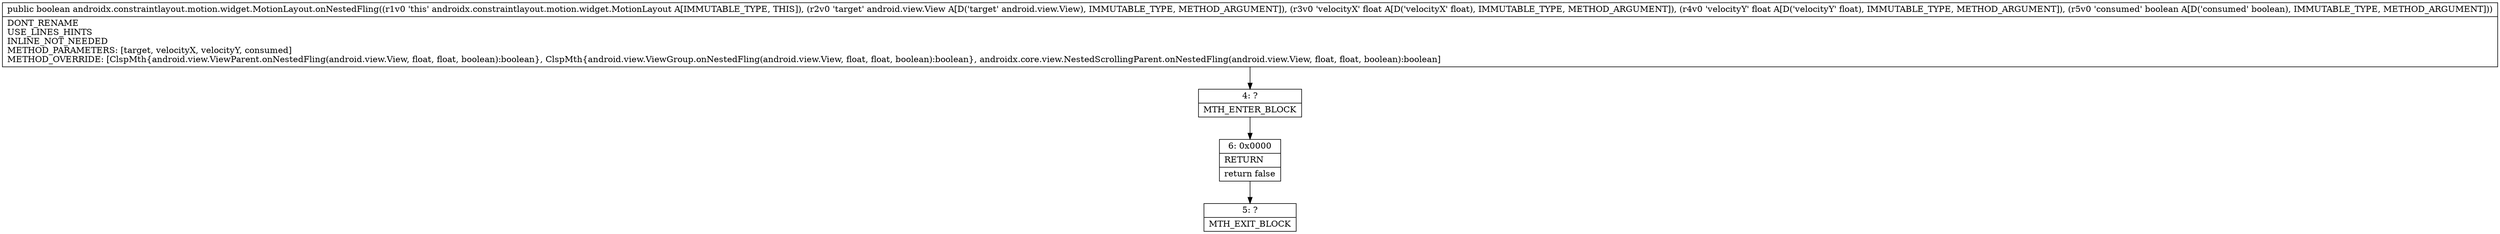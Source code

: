 digraph "CFG forandroidx.constraintlayout.motion.widget.MotionLayout.onNestedFling(Landroid\/view\/View;FFZ)Z" {
Node_4 [shape=record,label="{4\:\ ?|MTH_ENTER_BLOCK\l}"];
Node_6 [shape=record,label="{6\:\ 0x0000|RETURN\l|return false\l}"];
Node_5 [shape=record,label="{5\:\ ?|MTH_EXIT_BLOCK\l}"];
MethodNode[shape=record,label="{public boolean androidx.constraintlayout.motion.widget.MotionLayout.onNestedFling((r1v0 'this' androidx.constraintlayout.motion.widget.MotionLayout A[IMMUTABLE_TYPE, THIS]), (r2v0 'target' android.view.View A[D('target' android.view.View), IMMUTABLE_TYPE, METHOD_ARGUMENT]), (r3v0 'velocityX' float A[D('velocityX' float), IMMUTABLE_TYPE, METHOD_ARGUMENT]), (r4v0 'velocityY' float A[D('velocityY' float), IMMUTABLE_TYPE, METHOD_ARGUMENT]), (r5v0 'consumed' boolean A[D('consumed' boolean), IMMUTABLE_TYPE, METHOD_ARGUMENT]))  | DONT_RENAME\lUSE_LINES_HINTS\lINLINE_NOT_NEEDED\lMETHOD_PARAMETERS: [target, velocityX, velocityY, consumed]\lMETHOD_OVERRIDE: [ClspMth\{android.view.ViewParent.onNestedFling(android.view.View, float, float, boolean):boolean\}, ClspMth\{android.view.ViewGroup.onNestedFling(android.view.View, float, float, boolean):boolean\}, androidx.core.view.NestedScrollingParent.onNestedFling(android.view.View, float, float, boolean):boolean]\l}"];
MethodNode -> Node_4;Node_4 -> Node_6;
Node_6 -> Node_5;
}

